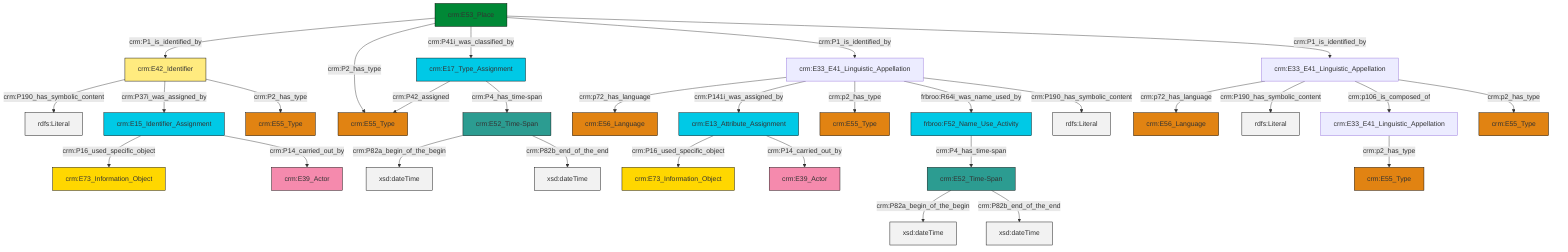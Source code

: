 graph TD
classDef Literal fill:#f2f2f2,stroke:#000000;
classDef CRM_Entity fill:#FFFFFF,stroke:#000000;
classDef Temporal_Entity fill:#00C9E6, stroke:#000000;
classDef Type fill:#E18312, stroke:#000000;
classDef Time-Span fill:#2C9C91, stroke:#000000;
classDef Appellation fill:#FFEB7F, stroke:#000000;
classDef Place fill:#008836, stroke:#000000;
classDef Persistent_Item fill:#B266B2, stroke:#000000;
classDef Conceptual_Object fill:#FFD700, stroke:#000000;
classDef Physical_Thing fill:#D2B48C, stroke:#000000;
classDef Actor fill:#f58aad, stroke:#000000;
classDef PC_Classes fill:#4ce600, stroke:#000000;
classDef Multi fill:#cccccc,stroke:#000000;

0["crm:E52_Time-Span"]:::Time-Span -->|crm:P82a_begin_of_the_begin| 1[xsd:dateTime]:::Literal
2["crm:E53_Place"]:::Place -->|crm:P1_is_identified_by| 3["crm:E42_Identifier"]:::Appellation
6["crm:E33_E41_Linguistic_Appellation"]:::Default -->|crm:p72_has_language| 7["crm:E56_Language"]:::Type
8["crm:E33_E41_Linguistic_Appellation"]:::Default -->|crm:p72_has_language| 9["crm:E56_Language"]:::Type
12["crm:E52_Time-Span"]:::Time-Span -->|crm:P82a_begin_of_the_begin| 13[xsd:dateTime]:::Literal
20["crm:E17_Type_Assignment"]:::Temporal_Entity -->|crm:P42_assigned| 16["crm:E55_Type"]:::Type
6["crm:E33_E41_Linguistic_Appellation"]:::Default -->|crm:P190_has_symbolic_content| 21[rdfs:Literal]:::Literal
12["crm:E52_Time-Span"]:::Time-Span -->|crm:P82b_end_of_the_end| 24[xsd:dateTime]:::Literal
27["crm:E15_Identifier_Assignment"]:::Temporal_Entity -->|crm:P16_used_specific_object| 28["crm:E73_Information_Object"]:::Conceptual_Object
8["crm:E33_E41_Linguistic_Appellation"]:::Default -->|crm:P141i_was_assigned_by| 10["crm:E13_Attribute_Assignment"]:::Temporal_Entity
0["crm:E52_Time-Span"]:::Time-Span -->|crm:P82b_end_of_the_end| 30[xsd:dateTime]:::Literal
2["crm:E53_Place"]:::Place -->|crm:P2_has_type| 16["crm:E55_Type"]:::Type
10["crm:E13_Attribute_Assignment"]:::Temporal_Entity -->|crm:P16_used_specific_object| 31["crm:E73_Information_Object"]:::Conceptual_Object
8["crm:E33_E41_Linguistic_Appellation"]:::Default -->|crm:p2_has_type| 22["crm:E55_Type"]:::Type
3["crm:E42_Identifier"]:::Appellation -->|crm:P190_has_symbolic_content| 35[rdfs:Literal]:::Literal
8["crm:E33_E41_Linguistic_Appellation"]:::Default -->|frbroo:R64i_was_name_used_by| 36["frbroo:F52_Name_Use_Activity"]:::Temporal_Entity
6["crm:E33_E41_Linguistic_Appellation"]:::Default -->|crm:p106_is_composed_of| 38["crm:E33_E41_Linguistic_Appellation"]:::Default
8["crm:E33_E41_Linguistic_Appellation"]:::Default -->|crm:P190_has_symbolic_content| 39[rdfs:Literal]:::Literal
3["crm:E42_Identifier"]:::Appellation -->|crm:P37i_was_assigned_by| 27["crm:E15_Identifier_Assignment"]:::Temporal_Entity
2["crm:E53_Place"]:::Place -->|crm:P41i_was_classified_by| 20["crm:E17_Type_Assignment"]:::Temporal_Entity
3["crm:E42_Identifier"]:::Appellation -->|crm:P2_has_type| 14["crm:E55_Type"]:::Type
2["crm:E53_Place"]:::Place -->|crm:P1_is_identified_by| 8["crm:E33_E41_Linguistic_Appellation"]:::Default
20["crm:E17_Type_Assignment"]:::Temporal_Entity -->|crm:P4_has_time-span| 12["crm:E52_Time-Span"]:::Time-Span
2["crm:E53_Place"]:::Place -->|crm:P1_is_identified_by| 6["crm:E33_E41_Linguistic_Appellation"]:::Default
10["crm:E13_Attribute_Assignment"]:::Temporal_Entity -->|crm:P14_carried_out_by| 18["crm:E39_Actor"]:::Actor
6["crm:E33_E41_Linguistic_Appellation"]:::Default -->|crm:p2_has_type| 25["crm:E55_Type"]:::Type
36["frbroo:F52_Name_Use_Activity"]:::Temporal_Entity -->|crm:P4_has_time-span| 0["crm:E52_Time-Span"]:::Time-Span
27["crm:E15_Identifier_Assignment"]:::Temporal_Entity -->|crm:P14_carried_out_by| 48["crm:E39_Actor"]:::Actor
38["crm:E33_E41_Linguistic_Appellation"]:::Default -->|crm:p2_has_type| 4["crm:E55_Type"]:::Type